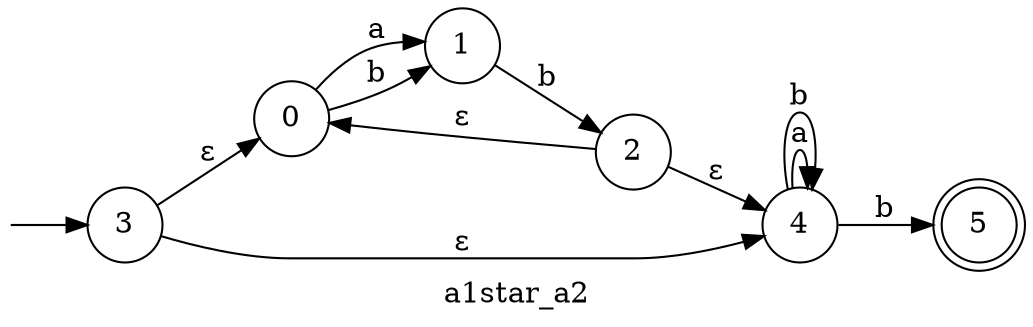 digraph finite_state_machine {
  rankdir=LR;  
  size="8,5"  label="a1star_a2"  node [shape = doublecircle]; "5";
  node [shape = circle];
  __I__ [label="", style=invis, width=0]
  __I__ -> "3"
  "3" -> "0" [label = ε];
  "3" -> "4" [label = ε];
  "0" -> "1" [label = a];
  "0" -> "1" [label = b];
  "1" -> "2" [label = b];
  "2" -> "0" [label = ε];
  "2" -> "4" [label = ε];
  "4" -> "4" [label = a];
  "4" -> "4" [label = b];
  "4" -> "5" [label = b];
}

